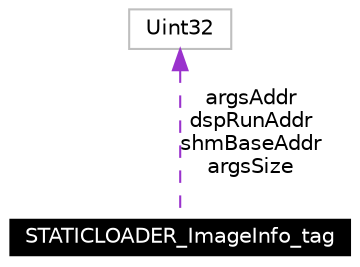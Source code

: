 digraph G
{
  edge [fontname="Helvetica",fontsize=10,labelfontname="Helvetica",labelfontsize=10];
  node [fontname="Helvetica",fontsize=10,shape=record];
  Node1 [label="STATICLOADER_ImageInfo_tag",height=0.2,width=0.4,color="white", fillcolor="black", style="filled" fontcolor="white"];
  Node2 -> Node1 [dir=back,color="darkorchid3",fontsize=10,style="dashed",label="argsAddr\ndspRunAddr\nshmBaseAddr\nargsSize",fontname="Helvetica"];
  Node2 [label="Uint32",height=0.2,width=0.4,color="grey75", fillcolor="white", style="filled"];
}
